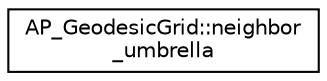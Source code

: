 digraph "Graphical Class Hierarchy"
{
 // INTERACTIVE_SVG=YES
  edge [fontname="Helvetica",fontsize="10",labelfontname="Helvetica",labelfontsize="10"];
  node [fontname="Helvetica",fontsize="10",shape=record];
  rankdir="LR";
  Node1 [label="AP_GeodesicGrid::neighbor\l_umbrella",height=0.2,width=0.4,color="black", fillcolor="white", style="filled",URL="$structAP__GeodesicGrid_1_1neighbor__umbrella.html"];
}
